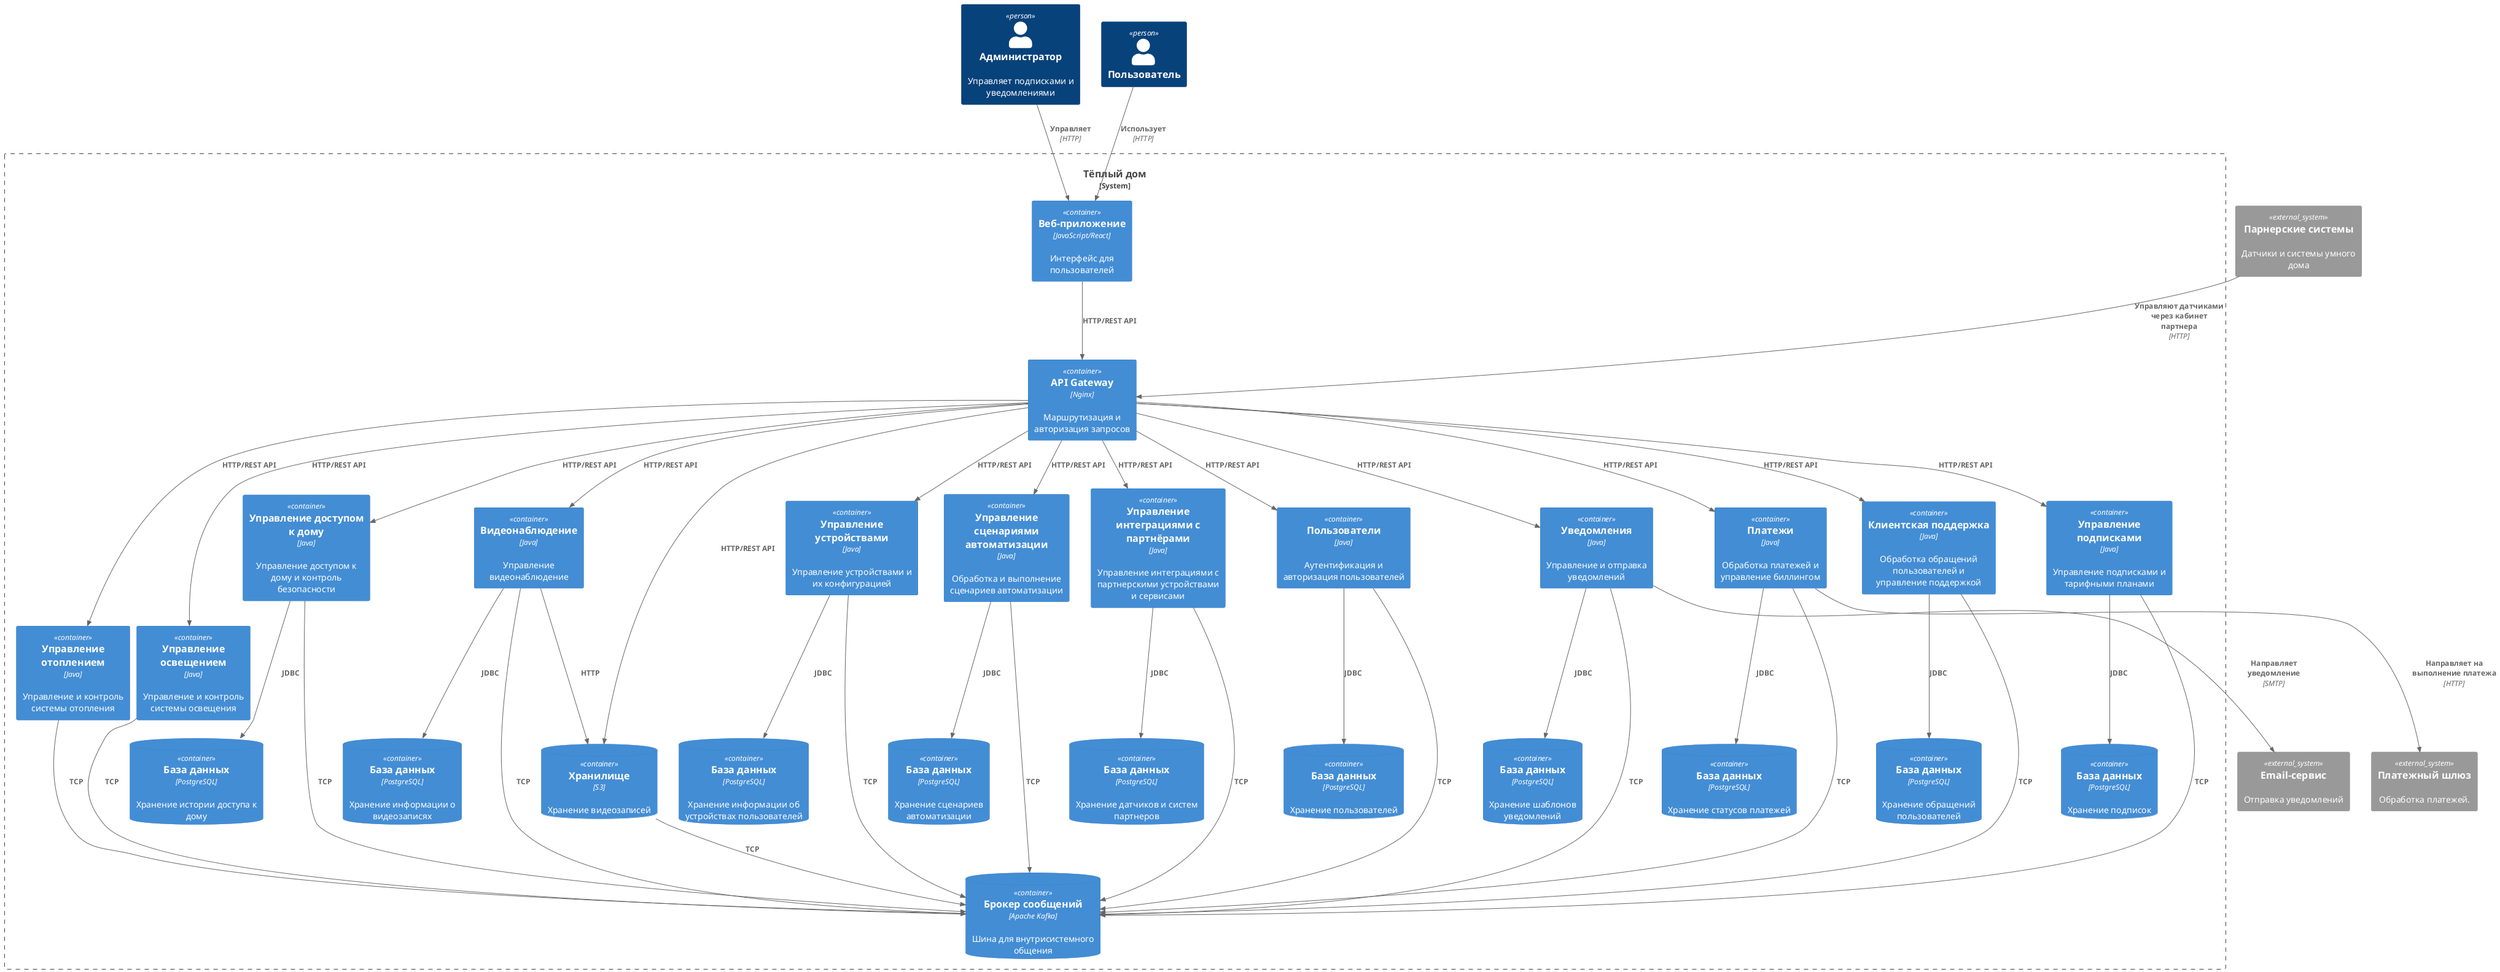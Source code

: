 @startuml
!include <C4/C4_Container>

Person(admin, "Администратор", "Управляет подписками и уведомлениями")
Person(user, "Пользователь", "")

System_Boundary(wormHouse, "Тёплый дом") {
Container(web_app, "Веб-приложение", "JavaScript/React", "Интерфейс для пользователей")
Container(gateway, "API Gateway", "Nginx", "Маршрутизация и авторизация запросов")
Container(heating_control, "Управление отоплением", "Java", "Управление и контроль системы отопления")
Container(lighting_control, "Управление освещением", "Java", "Управление и контроль системы освещения")
Container(home_access_control, "Управление доступом к дому", "Java", "Управление доступом к дому и контроль безопасности")
Container(video_surveillance, "Видеонаблюдение", "Java", "Управление видеонаблюдение")
Container(device_management, "Управление устройствами", "Java", "Управление устройствами и их конфигурацией")
Container(automation_scenarios, "Управление сценариями автоматизации", "Java", "Обработка и выполнение сценариев автоматизации")
Container(partners, "Управление интеграциями с партнёрами", "Java", "Управление интеграциями с партнерскими устройствами и сервисами")
Container(auth, "Пользователи", "Java", "Аутентификация и авторизация пользователей")
Container(notification, "Уведомления", "Java", "Управление и отправка уведомлений")
Container(payment_service, "Платежи", "Java", "Обработка платежей и управление биллингом")
Container(support, "Клиентская поддержка", "Java", "Обработка обращений пользователей и управление поддержкой")
Container(subscription, "Управление подписками", "Java", "Управление подписками и тарифными планами")

ContainerDb(home_access_control_database, "База данных", "PostgreSQL", "Хранение истории доступа к дому")
ContainerDb(video_surveillance_database, "База данных", "PostgreSQL", "Хранение информации о видеозаписях")
ContainerDb(video_surveillance_s3, "Хранилище", "S3", "Хранение видеозаписей")
ContainerDb(device_management_database, "База данных", "PostgreSQL", "Хранение информации об устройствах пользователей")
ContainerDb(automation_scenarios_database, "База данных", "PostgreSQL", "Хранение сценариев автоматизации")
ContainerDb(partners_database, "База данных", "PostgreSQL", "Хранение датчиков и систем партнеров")
ContainerDb(auth_database, "База данных", "PostgreSQL", "Хранение пользователей")
ContainerDb(notification_database, "База данных", "PostgreSQL", "Хранение шаблонов уведомлений")
ContainerDb(payment_database, "База данных", "PostgreSQL", "Хранение статусов платежей")
ContainerDb(support_database, "База данных", "PostgreSQL", "Хранение обращений пользователей")
ContainerDb(subscription_database, "База данных", "PostgreSQL", "Хранение подписок")
ContainerDb(broker, "Брокер сообщений", "Apache Kafka", "Шина для внутрисистемного общения")
}

System_Ext(email, "Email-сервис", "Отправка уведомлений")
System_Ext(payment, "Платежный шлюз", "Обработка платежей.")
System_Ext(partner, "Парнерские системы", "Датчики и системы умного дома")

Rel(web_app, gateway, "HTTP/REST API")

Rel(gateway, heating_control, "HTTP/REST API")
Rel(gateway, lighting_control, "HTTP/REST API")
Rel(gateway, home_access_control, "HTTP/REST API")
Rel(gateway, video_surveillance, "HTTP/REST API")
Rel(gateway, video_surveillance_s3, "HTTP/REST API")
Rel(gateway, device_management, "HTTP/REST API")
Rel(gateway, automation_scenarios, "HTTP/REST API")
Rel(gateway, partners, "HTTP/REST API")
Rel(gateway, notification, "HTTP/REST API")
Rel(gateway, payment_service, "HTTP/REST API")
Rel(gateway, support, "HTTP/REST API")
Rel(gateway, subscription, "HTTP/REST API")
Rel(gateway, auth, "HTTP/REST API")

Rel(heating_control, broker, "TCP")
Rel(lighting_control, broker, "TCP")
Rel(home_access_control, broker, "TCP")
Rel(video_surveillance, broker, "TCP")
Rel(video_surveillance_s3, broker, "TCP")
Rel(device_management, broker, "TCP")
Rel(automation_scenarios, broker, "TCP")
Rel(partners, broker, "TCP")
Rel(notification, broker, "TCP")
Rel(payment_service, broker, "TCP")
Rel(support, broker, "TCP")
Rel(subscription, broker, "TCP")
Rel(auth, broker, "TCP")

Rel(admin, web_app, "Управляет", "HTTP")
Rel(user, web_app, "Использует", "HTTP")

Rel(partner, gateway, "Управляют датчиками через кабинет партнера", "HTTP")

Rel(home_access_control, home_access_control_database, "JDBC")
Rel(video_surveillance, video_surveillance_database, "JDBC")
Rel(video_surveillance, video_surveillance_s3, "HTTP")
Rel(device_management, device_management_database, "JDBC")
Rel(automation_scenarios, automation_scenarios_database, "JDBC")
Rel(partners, partners_database, "JDBC")
Rel(notification, notification_database, "JDBC")
Rel(payment_service, payment_database, "JDBC")
Rel(support, support_database, "JDBC")
Rel(subscription, subscription_database, "JDBC")
Rel(auth, auth_database, "JDBC")

Rel(notification, email, "Направляет уведомление", "SMTP")
Rel(payment_service, payment, "Направляет на выполнение платежа", "HTTP")
@enduml